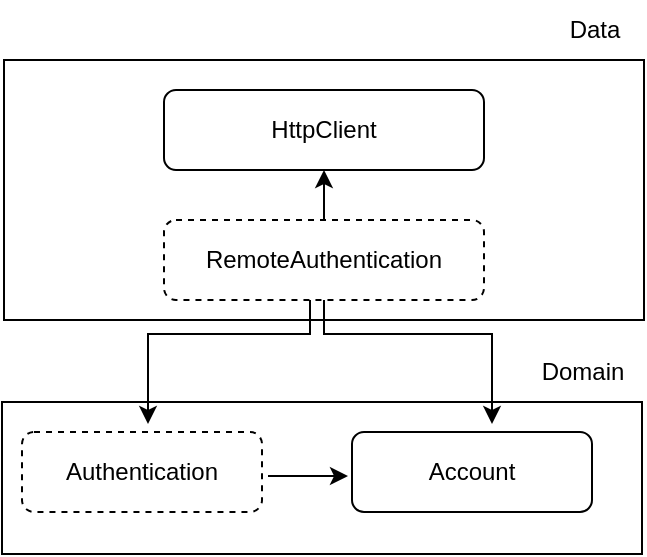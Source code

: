 <mxfile version="22.1.17" type="github">
  <diagram name="Page-1" id="B0Lnjl0mBnw5VHvVXZG9">
    <mxGraphModel dx="587" dy="307" grid="1" gridSize="10" guides="1" tooltips="1" connect="1" arrows="1" fold="1" page="1" pageScale="1" pageWidth="850" pageHeight="1100" math="0" shadow="0">
      <root>
        <mxCell id="0" />
        <mxCell id="1" parent="0" />
        <mxCell id="Ci1DBD417PYu7Drmxz1q-8" value="" style="rounded=0;whiteSpace=wrap;html=1;" vertex="1" parent="1">
          <mxGeometry x="40" y="211" width="320" height="76" as="geometry" />
        </mxCell>
        <mxCell id="Ci1DBD417PYu7Drmxz1q-2" value="" style="rounded=0;whiteSpace=wrap;html=1;" vertex="1" parent="1">
          <mxGeometry x="41" y="40" width="320" height="130" as="geometry" />
        </mxCell>
        <mxCell id="Ci1DBD417PYu7Drmxz1q-1" value="Authentication" style="rounded=1;whiteSpace=wrap;html=1;dashed=1;" vertex="1" parent="1">
          <mxGeometry x="50" y="226" width="120" height="40" as="geometry" />
        </mxCell>
        <mxCell id="Ci1DBD417PYu7Drmxz1q-3" value="Domain" style="text;html=1;align=center;verticalAlign=middle;resizable=0;points=[];autosize=1;strokeColor=none;fillColor=none;" vertex="1" parent="1">
          <mxGeometry x="300" y="181" width="60" height="30" as="geometry" />
        </mxCell>
        <mxCell id="Ci1DBD417PYu7Drmxz1q-5" value="Account" style="rounded=1;whiteSpace=wrap;html=1;" vertex="1" parent="1">
          <mxGeometry x="215" y="226" width="120" height="40" as="geometry" />
        </mxCell>
        <mxCell id="Ci1DBD417PYu7Drmxz1q-7" value="" style="endArrow=classic;html=1;rounded=0;" edge="1" parent="1">
          <mxGeometry width="50" height="50" relative="1" as="geometry">
            <mxPoint x="173" y="248" as="sourcePoint" />
            <mxPoint x="213" y="248" as="targetPoint" />
          </mxGeometry>
        </mxCell>
        <mxCell id="Ci1DBD417PYu7Drmxz1q-10" value="Data" style="text;html=1;align=center;verticalAlign=middle;resizable=0;points=[];autosize=1;strokeColor=none;fillColor=none;" vertex="1" parent="1">
          <mxGeometry x="311" y="10" width="50" height="30" as="geometry" />
        </mxCell>
        <mxCell id="Ci1DBD417PYu7Drmxz1q-13" value="HttpClient" style="rounded=1;whiteSpace=wrap;html=1;" vertex="1" parent="1">
          <mxGeometry x="121" y="55" width="160" height="40" as="geometry" />
        </mxCell>
        <mxCell id="Ci1DBD417PYu7Drmxz1q-14" value="" style="endArrow=classic;html=1;rounded=0;entryX=0.5;entryY=0;entryDx=0;entryDy=0;" edge="1" parent="1">
          <mxGeometry width="50" height="50" relative="1" as="geometry">
            <mxPoint x="194" y="157" as="sourcePoint" />
            <mxPoint x="113" y="222" as="targetPoint" />
            <Array as="points">
              <mxPoint x="194" y="177" />
              <mxPoint x="113" y="177" />
            </Array>
          </mxGeometry>
        </mxCell>
        <mxCell id="Ci1DBD417PYu7Drmxz1q-16" value="" style="edgeStyle=orthogonalEdgeStyle;rounded=0;orthogonalLoop=1;jettySize=auto;html=1;" edge="1" parent="1">
          <mxGeometry relative="1" as="geometry">
            <mxPoint x="201" y="157" as="sourcePoint" />
            <mxPoint x="285" y="222" as="targetPoint" />
            <Array as="points">
              <mxPoint x="201" y="177" />
              <mxPoint x="285" y="177" />
            </Array>
          </mxGeometry>
        </mxCell>
        <mxCell id="Ci1DBD417PYu7Drmxz1q-17" value="RemoteAuthentication" style="rounded=1;whiteSpace=wrap;html=1;dashed=1;" vertex="1" parent="1">
          <mxGeometry x="121" y="120" width="160" height="40" as="geometry" />
        </mxCell>
        <mxCell id="Ci1DBD417PYu7Drmxz1q-18" value="" style="endArrow=classic;html=1;rounded=0;exitX=0.5;exitY=0;exitDx=0;exitDy=0;" edge="1" parent="1" source="Ci1DBD417PYu7Drmxz1q-17" target="Ci1DBD417PYu7Drmxz1q-13">
          <mxGeometry width="50" height="50" relative="1" as="geometry">
            <mxPoint x="181" y="110" as="sourcePoint" />
            <mxPoint x="221" y="110" as="targetPoint" />
          </mxGeometry>
        </mxCell>
      </root>
    </mxGraphModel>
  </diagram>
</mxfile>
